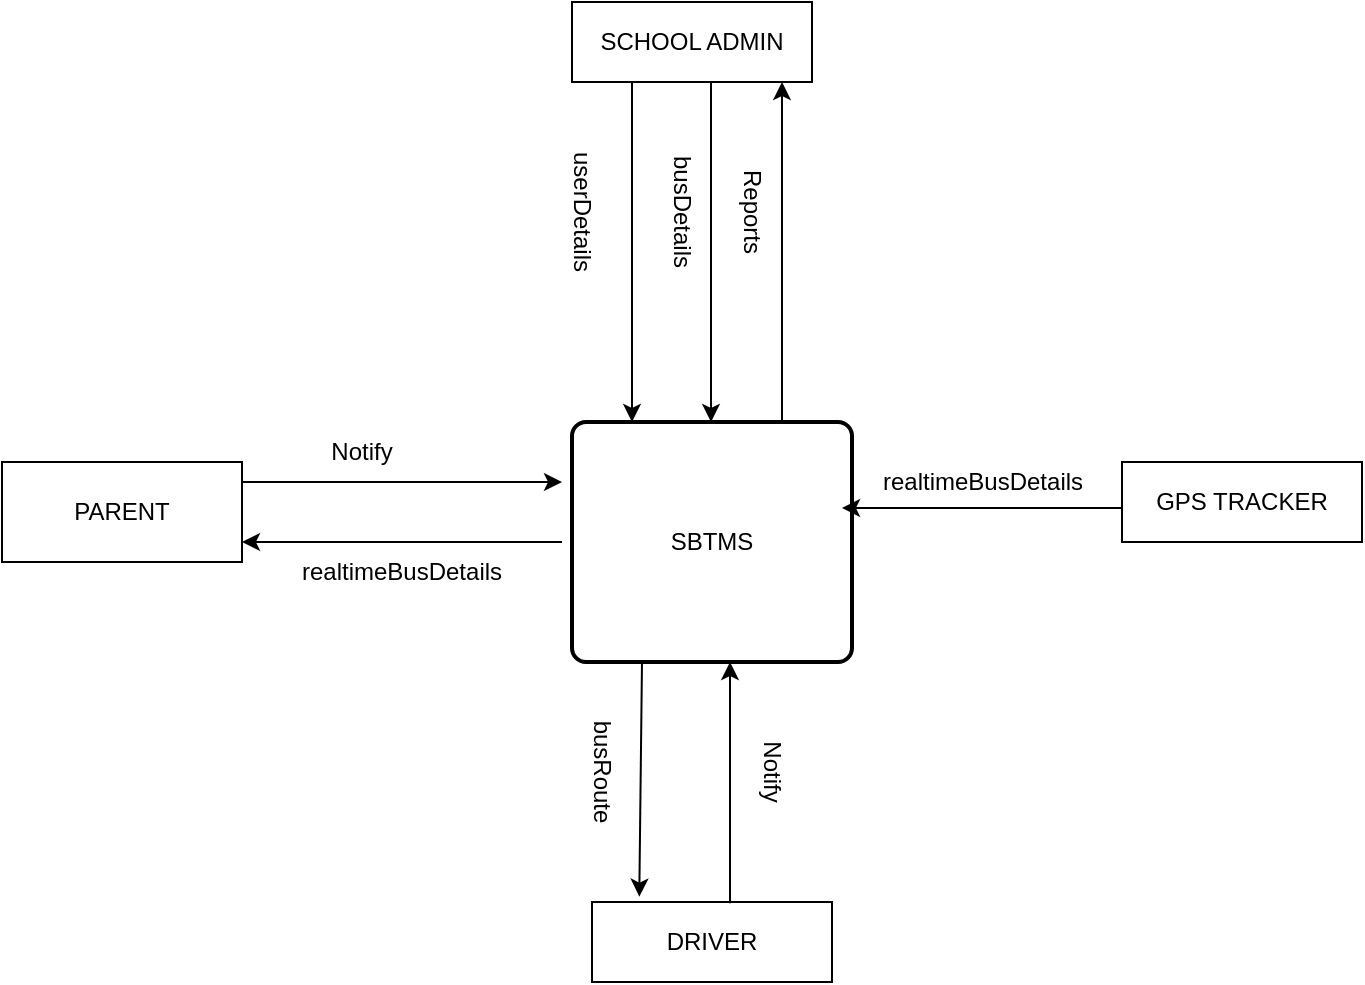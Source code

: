 <mxfile version="20.3.0" type="device"><diagram id="g7n--tlgxIfRhjDnF3ZC" name="Page-1"><mxGraphModel dx="1022" dy="579" grid="1" gridSize="10" guides="1" tooltips="1" connect="1" arrows="1" fold="1" page="1" pageScale="1" pageWidth="850" pageHeight="1100" math="0" shadow="0"><root><mxCell id="0"/><mxCell id="1" parent="0"/><mxCell id="yfjgMgqk0hzf6Ok0EE5R-2" value="SBTMS" style="rounded=1;whiteSpace=wrap;html=1;absoluteArcSize=1;arcSize=14;strokeWidth=2;" vertex="1" parent="1"><mxGeometry x="365" y="250" width="140" height="120" as="geometry"/></mxCell><mxCell id="yfjgMgqk0hzf6Ok0EE5R-3" value="SCHOOL ADMIN" style="rounded=0;whiteSpace=wrap;html=1;" vertex="1" parent="1"><mxGeometry x="365" y="40" width="120" height="40" as="geometry"/></mxCell><mxCell id="yfjgMgqk0hzf6Ok0EE5R-4" value="GPS TRACKER" style="rounded=0;whiteSpace=wrap;html=1;" vertex="1" parent="1"><mxGeometry x="640" y="270" width="120" height="40" as="geometry"/></mxCell><mxCell id="yfjgMgqk0hzf6Ok0EE5R-5" value="PARENT" style="rounded=0;whiteSpace=wrap;html=1;" vertex="1" parent="1"><mxGeometry x="80" y="270" width="120" height="50" as="geometry"/></mxCell><mxCell id="yfjgMgqk0hzf6Ok0EE5R-6" value="DRIVER" style="rounded=0;whiteSpace=wrap;html=1;" vertex="1" parent="1"><mxGeometry x="375" y="490" width="120" height="40" as="geometry"/></mxCell><mxCell id="yfjgMgqk0hzf6Ok0EE5R-7" value="" style="endArrow=classic;html=1;rounded=0;exitX=0.25;exitY=1;exitDx=0;exitDy=0;" edge="1" parent="1" source="yfjgMgqk0hzf6Ok0EE5R-3"><mxGeometry width="50" height="50" relative="1" as="geometry"><mxPoint x="550" y="320" as="sourcePoint"/><mxPoint x="395" y="250" as="targetPoint"/></mxGeometry></mxCell><mxCell id="yfjgMgqk0hzf6Ok0EE5R-8" value="" style="endArrow=classic;html=1;rounded=0;" edge="1" parent="1"><mxGeometry width="50" height="50" relative="1" as="geometry"><mxPoint x="434.5" y="80" as="sourcePoint"/><mxPoint x="434.5" y="250" as="targetPoint"/></mxGeometry></mxCell><mxCell id="yfjgMgqk0hzf6Ok0EE5R-9" value="" style="endArrow=classic;html=1;rounded=0;exitX=0.75;exitY=0;exitDx=0;exitDy=0;" edge="1" parent="1" source="yfjgMgqk0hzf6Ok0EE5R-2"><mxGeometry width="50" height="50" relative="1" as="geometry"><mxPoint x="550" y="320" as="sourcePoint"/><mxPoint x="470" y="80" as="targetPoint"/></mxGeometry></mxCell><mxCell id="yfjgMgqk0hzf6Ok0EE5R-10" value="userDetails" style="text;html=1;strokeColor=none;fillColor=none;align=center;verticalAlign=middle;whiteSpace=wrap;rounded=0;rotation=90;" vertex="1" parent="1"><mxGeometry x="340" y="130" width="60" height="30" as="geometry"/></mxCell><mxCell id="yfjgMgqk0hzf6Ok0EE5R-12" value="busDetails" style="text;html=1;strokeColor=none;fillColor=none;align=center;verticalAlign=middle;whiteSpace=wrap;rounded=0;rotation=90;" vertex="1" parent="1"><mxGeometry x="390" y="130" width="60" height="30" as="geometry"/></mxCell><mxCell id="yfjgMgqk0hzf6Ok0EE5R-13" value="Reports" style="text;html=1;strokeColor=none;fillColor=none;align=center;verticalAlign=middle;whiteSpace=wrap;rounded=0;rotation=90;" vertex="1" parent="1"><mxGeometry x="425" y="130" width="60" height="30" as="geometry"/></mxCell><mxCell id="yfjgMgqk0hzf6Ok0EE5R-15" value="" style="endArrow=classic;html=1;rounded=0;" edge="1" parent="1"><mxGeometry width="50" height="50" relative="1" as="geometry"><mxPoint x="640" y="293" as="sourcePoint"/><mxPoint x="500" y="293" as="targetPoint"/></mxGeometry></mxCell><mxCell id="yfjgMgqk0hzf6Ok0EE5R-16" value="realtimeBusDetails" style="text;html=1;align=center;verticalAlign=middle;resizable=0;points=[];autosize=1;strokeColor=none;fillColor=none;" vertex="1" parent="1"><mxGeometry x="510" y="265" width="120" height="30" as="geometry"/></mxCell><mxCell id="yfjgMgqk0hzf6Ok0EE5R-17" value="" style="endArrow=classic;html=1;rounded=0;exitX=0.575;exitY=0.017;exitDx=0;exitDy=0;exitPerimeter=0;" edge="1" parent="1" source="yfjgMgqk0hzf6Ok0EE5R-6"><mxGeometry width="50" height="50" relative="1" as="geometry"><mxPoint x="450" y="480" as="sourcePoint"/><mxPoint x="444" y="370" as="targetPoint"/></mxGeometry></mxCell><mxCell id="yfjgMgqk0hzf6Ok0EE5R-18" value="Notify&lt;br&gt;" style="text;html=1;strokeColor=none;fillColor=none;align=center;verticalAlign=middle;whiteSpace=wrap;rounded=0;rotation=90;" vertex="1" parent="1"><mxGeometry x="435" y="410" width="60" height="30" as="geometry"/></mxCell><mxCell id="yfjgMgqk0hzf6Ok0EE5R-22" value="" style="endArrow=classic;html=1;rounded=0;exitX=0.25;exitY=1;exitDx=0;exitDy=0;entryX=0.197;entryY=-0.067;entryDx=0;entryDy=0;entryPerimeter=0;" edge="1" parent="1" source="yfjgMgqk0hzf6Ok0EE5R-2" target="yfjgMgqk0hzf6Ok0EE5R-6"><mxGeometry width="50" height="50" relative="1" as="geometry"><mxPoint x="550" y="320" as="sourcePoint"/><mxPoint x="580" y="410" as="targetPoint"/></mxGeometry></mxCell><mxCell id="yfjgMgqk0hzf6Ok0EE5R-23" value="busRoute" style="text;html=1;strokeColor=none;fillColor=none;align=center;verticalAlign=middle;whiteSpace=wrap;rounded=0;rotation=90;" vertex="1" parent="1"><mxGeometry x="350" y="410" width="60" height="30" as="geometry"/></mxCell><mxCell id="yfjgMgqk0hzf6Ok0EE5R-25" value="" style="endArrow=classic;html=1;rounded=0;" edge="1" parent="1"><mxGeometry width="50" height="50" relative="1" as="geometry"><mxPoint x="200" y="280" as="sourcePoint"/><mxPoint x="360" y="280" as="targetPoint"/></mxGeometry></mxCell><mxCell id="yfjgMgqk0hzf6Ok0EE5R-26" value="Notify" style="text;html=1;strokeColor=none;fillColor=none;align=center;verticalAlign=middle;whiteSpace=wrap;rounded=0;" vertex="1" parent="1"><mxGeometry x="230" y="250" width="60" height="30" as="geometry"/></mxCell><mxCell id="yfjgMgqk0hzf6Ok0EE5R-27" value="" style="endArrow=classic;html=1;rounded=0;" edge="1" parent="1"><mxGeometry width="50" height="50" relative="1" as="geometry"><mxPoint x="360" y="310" as="sourcePoint"/><mxPoint x="200" y="310" as="targetPoint"/></mxGeometry></mxCell><mxCell id="yfjgMgqk0hzf6Ok0EE5R-28" value="realtimeBusDetails" style="text;html=1;strokeColor=none;fillColor=none;align=center;verticalAlign=middle;whiteSpace=wrap;rounded=0;" vertex="1" parent="1"><mxGeometry x="250" y="310" width="60" height="30" as="geometry"/></mxCell></root></mxGraphModel></diagram></mxfile>